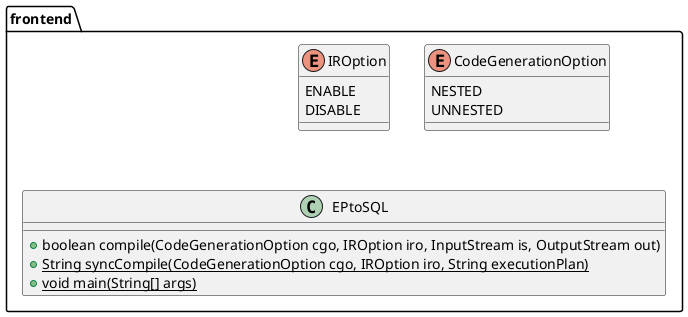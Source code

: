 @startuml
package frontend {
    enum IROption {
     ENABLE
     DISABLE
    }
    enum CodeGenerationOption {
     NESTED
     UNNESTED
    }
    class EPtoSQL {
     +boolean compile(CodeGenerationOption cgo, IROption iro, InputStream is, OutputStream out)
     +{static} String syncCompile(CodeGenerationOption cgo, IROption iro, String executionPlan)
     +{static} void main(String[] args)
   }
}
@enduml
